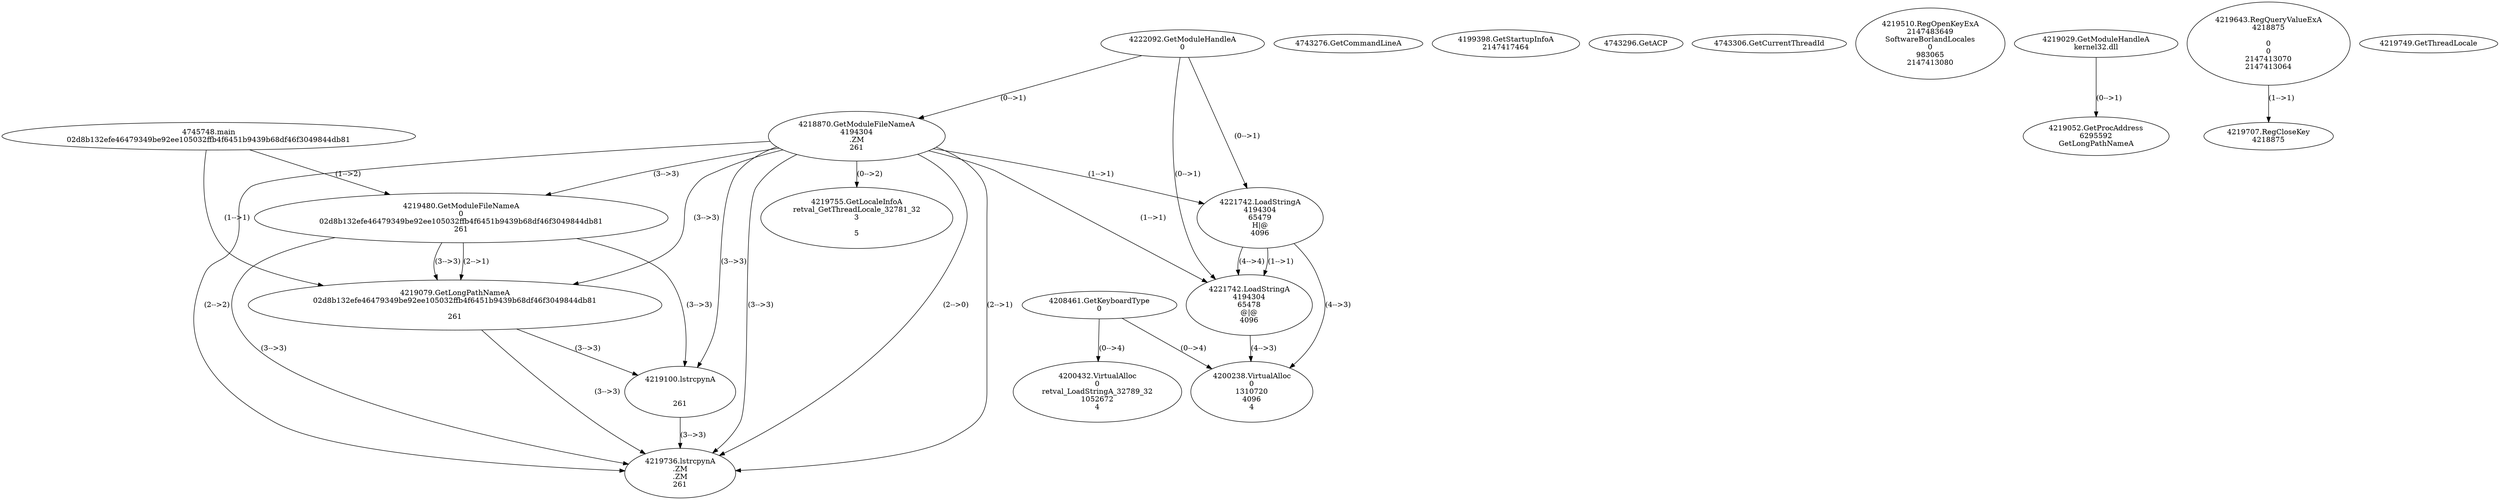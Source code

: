 // Global SCDG with merge call
digraph {
	0 [label="4745748.main
02d8b132efe46479349be92ee105032ffb4f6451b9439b68df46f3049844db81"]
	1 [label="4222092.GetModuleHandleA
0"]
	2 [label="4208461.GetKeyboardType
0"]
	3 [label="4743276.GetCommandLineA
"]
	4 [label="4199398.GetStartupInfoA
2147417464"]
	5 [label="4743296.GetACP
"]
	6 [label="4743306.GetCurrentThreadId
"]
	7 [label="4218870.GetModuleFileNameA
4194304
.ZM
261"]
	1 -> 7 [label="(0-->1)"]
	8 [label="4219480.GetModuleFileNameA
0
02d8b132efe46479349be92ee105032ffb4f6451b9439b68df46f3049844db81
261"]
	0 -> 8 [label="(1-->2)"]
	7 -> 8 [label="(3-->3)"]
	9 [label="4219510.RegOpenKeyExA
2147483649
Software\Borland\Locales
0
983065
2147413080"]
	10 [label="4219029.GetModuleHandleA
kernel32.dll"]
	11 [label="4219052.GetProcAddress
6295592
GetLongPathNameA"]
	10 -> 11 [label="(0-->1)"]
	12 [label="4219079.GetLongPathNameA
02d8b132efe46479349be92ee105032ffb4f6451b9439b68df46f3049844db81

261"]
	0 -> 12 [label="(1-->1)"]
	8 -> 12 [label="(2-->1)"]
	7 -> 12 [label="(3-->3)"]
	8 -> 12 [label="(3-->3)"]
	13 [label="4219100.lstrcpynA


261"]
	7 -> 13 [label="(3-->3)"]
	8 -> 13 [label="(3-->3)"]
	12 -> 13 [label="(3-->3)"]
	14 [label="4219643.RegQueryValueExA
4218875

0
0
2147413070
2147413064"]
	15 [label="4219707.RegCloseKey
4218875"]
	14 -> 15 [label="(1-->1)"]
	16 [label="4219736.lstrcpynA
.ZM
.ZM
261"]
	7 -> 16 [label="(2-->1)"]
	7 -> 16 [label="(2-->2)"]
	7 -> 16 [label="(3-->3)"]
	8 -> 16 [label="(3-->3)"]
	12 -> 16 [label="(3-->3)"]
	13 -> 16 [label="(3-->3)"]
	7 -> 16 [label="(2-->0)"]
	17 [label="4219749.GetThreadLocale
"]
	18 [label="4219755.GetLocaleInfoA
retval_GetThreadLocale_32781_32
3

5"]
	7 -> 18 [label="(0-->2)"]
	19 [label="4221742.LoadStringA
4194304
65479
H|@
4096"]
	1 -> 19 [label="(0-->1)"]
	7 -> 19 [label="(1-->1)"]
	20 [label="4221742.LoadStringA
4194304
65478
@|@
4096"]
	1 -> 20 [label="(0-->1)"]
	7 -> 20 [label="(1-->1)"]
	19 -> 20 [label="(1-->1)"]
	19 -> 20 [label="(4-->4)"]
	21 [label="4200238.VirtualAlloc
0
1310720
4096
4"]
	19 -> 21 [label="(4-->3)"]
	20 -> 21 [label="(4-->3)"]
	2 -> 21 [label="(0-->4)"]
	22 [label="4200432.VirtualAlloc
0
retval_LoadStringA_32789_32
1052672
4"]
	2 -> 22 [label="(0-->4)"]
}

